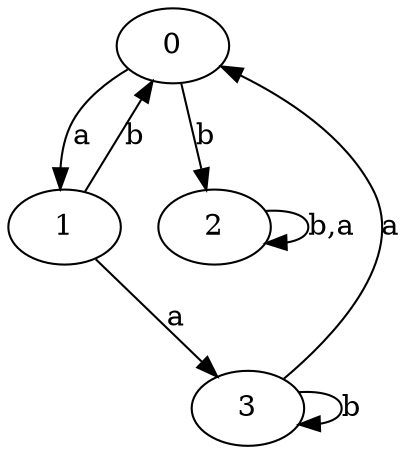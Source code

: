 digraph {
 ranksep=0.5;
 d2tdocpreamble = "\usetikzlibrary{automata}";
 d2tfigpreamble = "\tikzstyle{every state}= [ draw=blue!50,very thick,fill=blue!20]  \tikzstyle{auto}= [fill=white]";
 node [style="state"];
 edge [lblstyle="auto",topath="bend right", len=4  ]
  "0" [label="0",];
  "1" [label="1",style = "state, accepting"];
  "2" [label="2",style = "state, initial"];
  "3" [label="3",];
  "0" -> "1" [label="a"];
  "0" -> "2" [label="b"];
  "1" -> "0" [label="b"];
  "1" -> "3" [label="a"];
  "2" -> "2" [label="b,a",topath="loop above"];
  "3" -> "0" [label="a"];
  "3" -> "3" [label="b",topath="loop above"];
}